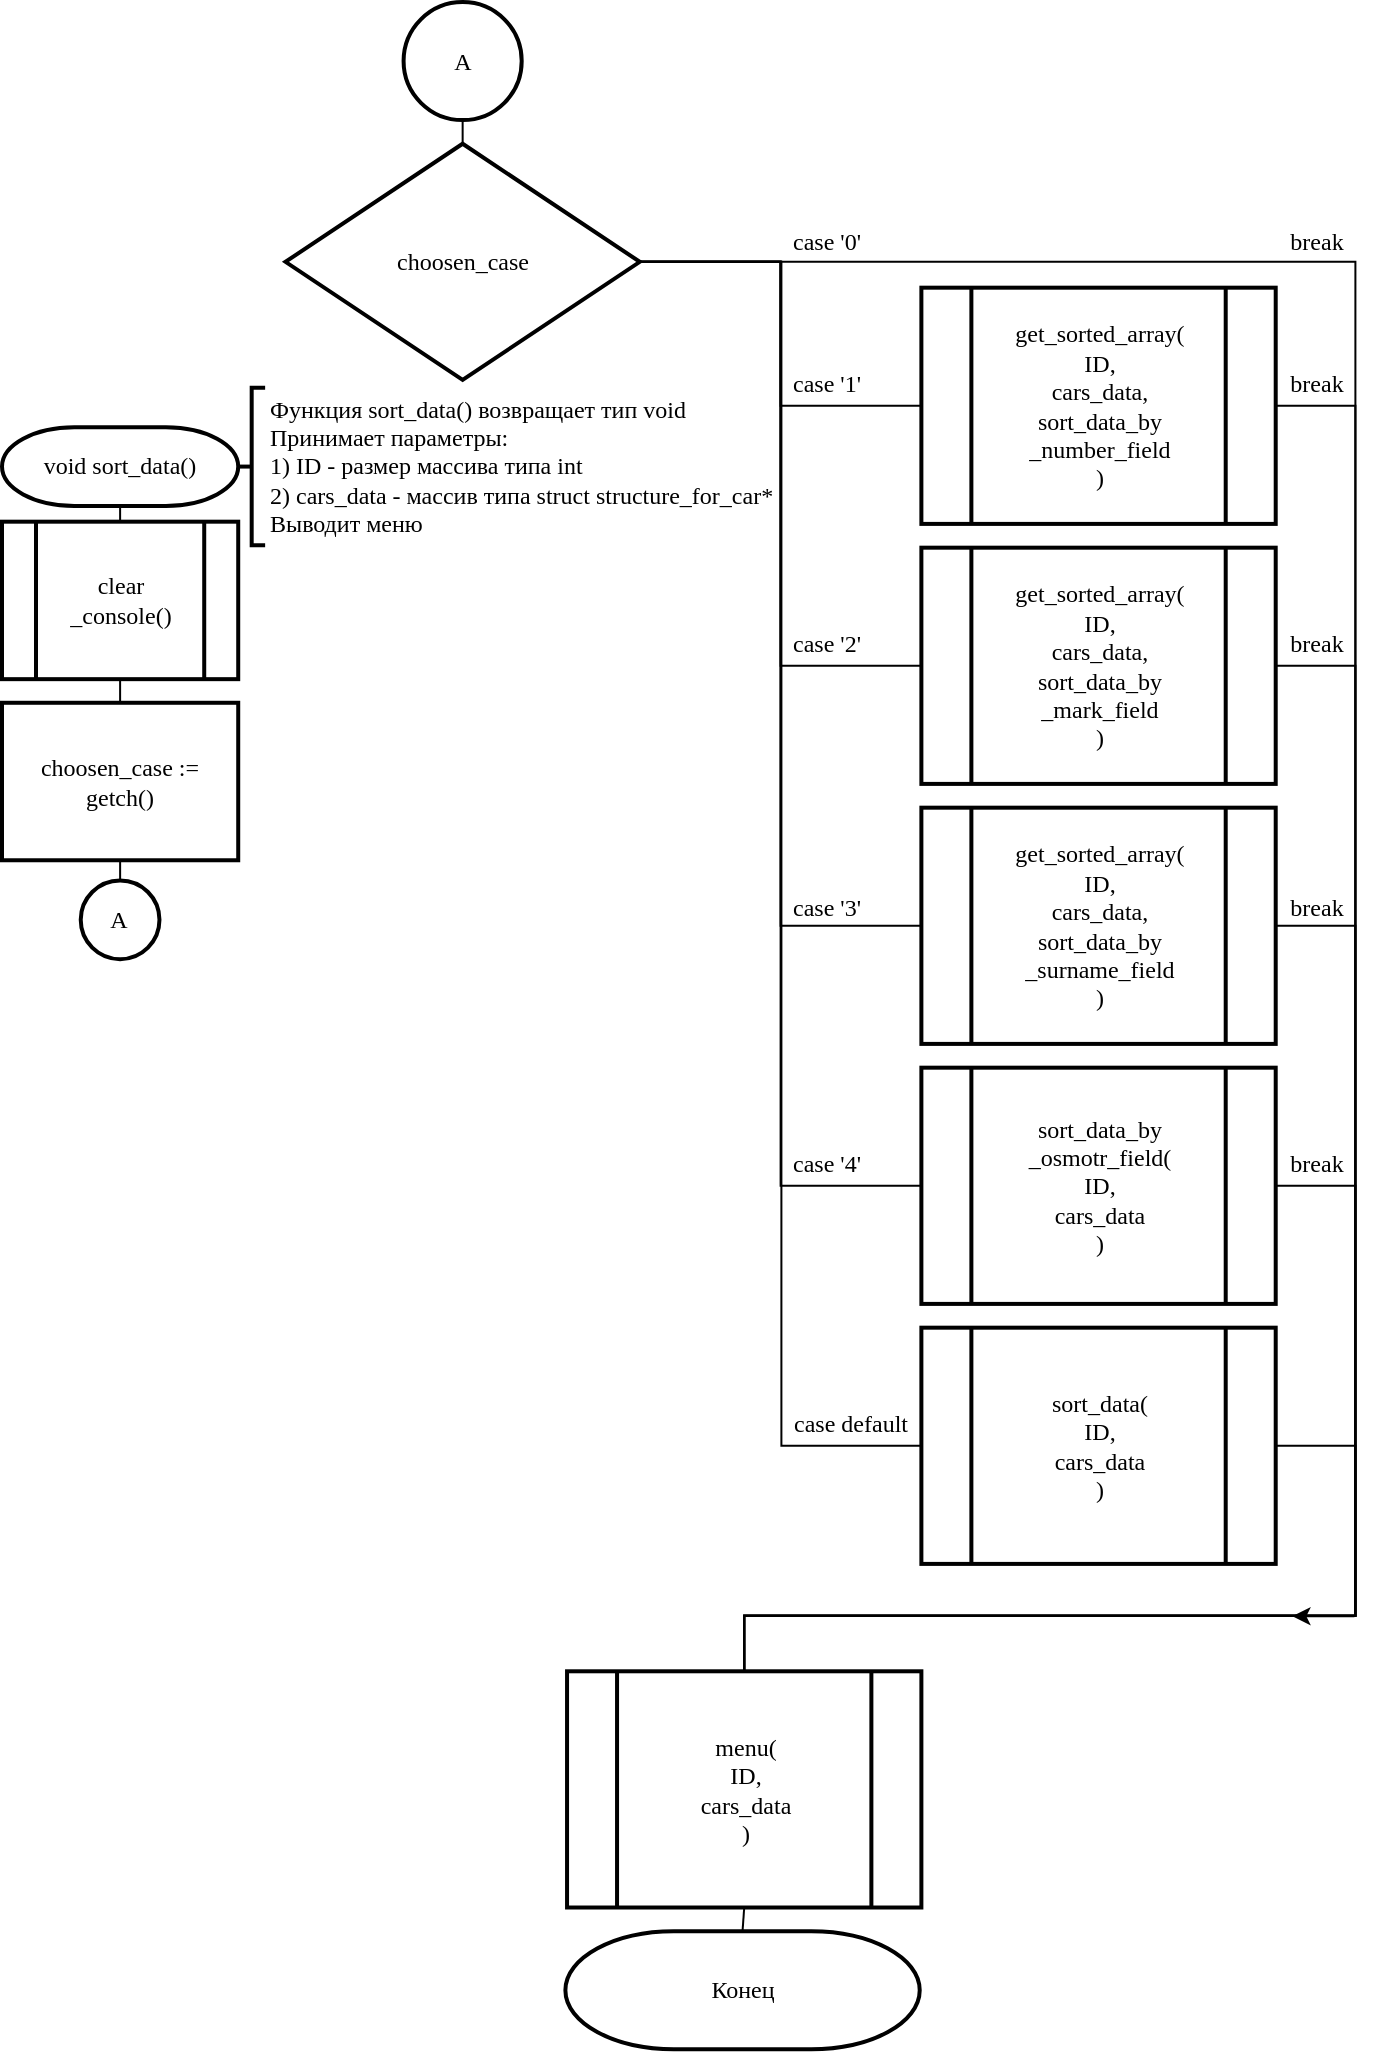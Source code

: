 <mxfile version="13.0.3" type="device"><diagram id="z6BNMArkR-55_IR0L3lL" name="Страница 1"><mxGraphModel dx="588" dy="341" grid="1" gridSize="10" guides="1" tooltips="1" connect="1" arrows="1" fold="1" page="1" pageScale="1" pageWidth="827" pageHeight="1169" math="0" shadow="0"><root><mxCell id="0"/><mxCell id="1" parent="0"/><mxCell id="WQCAg8xrhpt5oUG8Mfbd-1" style="edgeStyle=orthogonalEdgeStyle;rounded=0;orthogonalLoop=1;jettySize=auto;html=1;exitX=0.5;exitY=1;exitDx=0;exitDy=0;exitPerimeter=0;entryX=0.5;entryY=0;entryDx=0;entryDy=0;endArrow=none;endFill=0;" edge="1" parent="1" source="WQCAg8xrhpt5oUG8Mfbd-2" target="WQCAg8xrhpt5oUG8Mfbd-4"><mxGeometry relative="1" as="geometry"/></mxCell><mxCell id="WQCAg8xrhpt5oUG8Mfbd-2" value="void sort_data()" style="strokeWidth=2;html=1;shape=mxgraph.flowchart.terminator;whiteSpace=wrap;fontFamily=Times New Roman;" vertex="1" parent="1"><mxGeometry x="60.0" y="282.6" width="118.11" height="39.37" as="geometry"/></mxCell><mxCell id="WQCAg8xrhpt5oUG8Mfbd-3" style="edgeStyle=orthogonalEdgeStyle;rounded=0;orthogonalLoop=1;jettySize=auto;html=1;exitX=0.5;exitY=1;exitDx=0;exitDy=0;entryX=0.5;entryY=0;entryDx=0;entryDy=0;endArrow=none;endFill=0;" edge="1" parent="1" source="WQCAg8xrhpt5oUG8Mfbd-4" target="WQCAg8xrhpt5oUG8Mfbd-6"><mxGeometry relative="1" as="geometry"/></mxCell><mxCell id="WQCAg8xrhpt5oUG8Mfbd-4" value="clear&lt;br&gt;_console()" style="verticalLabelPosition=middle;verticalAlign=middle;html=1;shape=process;whiteSpace=wrap;rounded=0;size=0.14;arcSize=6;labelPosition=center;align=center;strokeWidth=2;fontFamily=Times New Roman;" vertex="1" parent="1"><mxGeometry x="60.0" y="329.84" width="118.11" height="78.74" as="geometry"/></mxCell><mxCell id="WQCAg8xrhpt5oUG8Mfbd-5" style="edgeStyle=orthogonalEdgeStyle;rounded=0;orthogonalLoop=1;jettySize=auto;html=1;exitX=0.5;exitY=1;exitDx=0;exitDy=0;entryX=0.5;entryY=0;entryDx=0;entryDy=0;entryPerimeter=0;endArrow=none;endFill=0;" edge="1" parent="1" source="WQCAg8xrhpt5oUG8Mfbd-6" target="WQCAg8xrhpt5oUG8Mfbd-40"><mxGeometry relative="1" as="geometry"/></mxCell><mxCell id="WQCAg8xrhpt5oUG8Mfbd-6" value="choosen_case := getch()" style="rounded=0;whiteSpace=wrap;html=1;absoluteArcSize=1;arcSize=14;strokeWidth=2;fontFamily=Times New Roman;" vertex="1" parent="1"><mxGeometry x="60.0" y="420.39" width="118.11" height="78.74" as="geometry"/></mxCell><mxCell id="WQCAg8xrhpt5oUG8Mfbd-7" style="edgeStyle=orthogonalEdgeStyle;rounded=0;orthogonalLoop=1;jettySize=auto;html=1;exitX=1;exitY=0.5;exitDx=0;exitDy=0;exitPerimeter=0;entryX=0;entryY=0.5;entryDx=0;entryDy=0;endArrow=none;endFill=0;" edge="1" parent="1" source="WQCAg8xrhpt5oUG8Mfbd-14" target="WQCAg8xrhpt5oUG8Mfbd-16"><mxGeometry relative="1" as="geometry"/></mxCell><mxCell id="WQCAg8xrhpt5oUG8Mfbd-8" style="edgeStyle=orthogonalEdgeStyle;rounded=0;orthogonalLoop=1;jettySize=auto;html=1;exitX=1;exitY=0.5;exitDx=0;exitDy=0;exitPerimeter=0;entryX=0;entryY=0.5;entryDx=0;entryDy=0;endArrow=none;endFill=0;" edge="1" parent="1" source="WQCAg8xrhpt5oUG8Mfbd-14" target="WQCAg8xrhpt5oUG8Mfbd-18"><mxGeometry relative="1" as="geometry"/></mxCell><mxCell id="WQCAg8xrhpt5oUG8Mfbd-9" style="edgeStyle=orthogonalEdgeStyle;rounded=0;orthogonalLoop=1;jettySize=auto;html=1;exitX=1;exitY=0.5;exitDx=0;exitDy=0;exitPerimeter=0;entryX=0;entryY=0.5;entryDx=0;entryDy=0;endArrow=none;endFill=0;" edge="1" parent="1" source="WQCAg8xrhpt5oUG8Mfbd-14" target="WQCAg8xrhpt5oUG8Mfbd-20"><mxGeometry relative="1" as="geometry"/></mxCell><mxCell id="WQCAg8xrhpt5oUG8Mfbd-10" style="edgeStyle=orthogonalEdgeStyle;rounded=0;orthogonalLoop=1;jettySize=auto;html=1;exitX=1;exitY=0.5;exitDx=0;exitDy=0;exitPerimeter=0;entryX=0;entryY=0.5;entryDx=0;entryDy=0;endArrow=none;endFill=0;" edge="1" parent="1" source="WQCAg8xrhpt5oUG8Mfbd-14" target="WQCAg8xrhpt5oUG8Mfbd-22"><mxGeometry relative="1" as="geometry"/></mxCell><mxCell id="WQCAg8xrhpt5oUG8Mfbd-11" style="edgeStyle=orthogonalEdgeStyle;rounded=0;orthogonalLoop=1;jettySize=auto;html=1;exitX=1;exitY=0.5;exitDx=0;exitDy=0;exitPerimeter=0;entryX=0;entryY=0.5;entryDx=0;entryDy=0;endArrow=none;endFill=0;" edge="1" parent="1" source="WQCAg8xrhpt5oUG8Mfbd-14" target="WQCAg8xrhpt5oUG8Mfbd-24"><mxGeometry relative="1" as="geometry"><Array as="points"><mxPoint x="449.69" y="199.84"/><mxPoint x="449.69" y="791.84"/></Array></mxGeometry></mxCell><mxCell id="WQCAg8xrhpt5oUG8Mfbd-12" style="edgeStyle=orthogonalEdgeStyle;rounded=0;orthogonalLoop=1;jettySize=auto;html=1;exitX=1;exitY=0.5;exitDx=0;exitDy=0;exitPerimeter=0;entryX=0.5;entryY=0;entryDx=0;entryDy=0;endArrow=none;endFill=0;" edge="1" parent="1" source="WQCAg8xrhpt5oUG8Mfbd-14" target="WQCAg8xrhpt5oUG8Mfbd-26"><mxGeometry relative="1" as="geometry"><Array as="points"><mxPoint x="736.69" y="199.84"/><mxPoint x="736.69" y="876.84"/><mxPoint x="430.69" y="876.84"/></Array></mxGeometry></mxCell><mxCell id="WQCAg8xrhpt5oUG8Mfbd-13" style="edgeStyle=orthogonalEdgeStyle;rounded=0;orthogonalLoop=1;jettySize=auto;html=1;exitX=0.5;exitY=0;exitDx=0;exitDy=0;exitPerimeter=0;entryX=0.5;entryY=1;entryDx=0;entryDy=0;entryPerimeter=0;endArrow=none;endFill=0;" edge="1" parent="1" source="WQCAg8xrhpt5oUG8Mfbd-14" target="WQCAg8xrhpt5oUG8Mfbd-39"><mxGeometry relative="1" as="geometry"/></mxCell><mxCell id="WQCAg8xrhpt5oUG8Mfbd-14" value="choosen_case" style="strokeWidth=2;html=1;shape=mxgraph.flowchart.decision;whiteSpace=wrap;rounded=0;fontFamily=Times New Roman;" vertex="1" parent="1"><mxGeometry x="201.74" y="140.87" width="177.165" height="118.11" as="geometry"/></mxCell><mxCell id="WQCAg8xrhpt5oUG8Mfbd-15" style="edgeStyle=orthogonalEdgeStyle;rounded=0;orthogonalLoop=1;jettySize=auto;html=1;exitX=1;exitY=0.5;exitDx=0;exitDy=0;entryX=0.5;entryY=0;entryDx=0;entryDy=0;endArrow=none;endFill=0;" edge="1" parent="1" source="WQCAg8xrhpt5oUG8Mfbd-16" target="WQCAg8xrhpt5oUG8Mfbd-26"><mxGeometry relative="1" as="geometry"><Array as="points"><mxPoint x="736.69" y="271.84"/><mxPoint x="736.69" y="876.84"/><mxPoint x="430.69" y="876.84"/></Array></mxGeometry></mxCell><mxCell id="WQCAg8xrhpt5oUG8Mfbd-16" value="get_sorted_array(&lt;br&gt;ID,&lt;br&gt;cars_data,&lt;br&gt;sort_data_by&lt;br&gt;_number_field&lt;br&gt;)" style="verticalLabelPosition=middle;verticalAlign=middle;html=1;shape=process;whiteSpace=wrap;rounded=0;size=0.14;arcSize=6;labelPosition=center;align=center;strokeWidth=2;fontFamily=Times New Roman;" vertex="1" parent="1"><mxGeometry x="519.69" y="212.84" width="177.165" height="118.11" as="geometry"/></mxCell><mxCell id="WQCAg8xrhpt5oUG8Mfbd-17" style="edgeStyle=orthogonalEdgeStyle;rounded=0;orthogonalLoop=1;jettySize=auto;html=1;exitX=1;exitY=0.5;exitDx=0;exitDy=0;entryX=0.5;entryY=0;entryDx=0;entryDy=0;endArrow=none;endFill=0;" edge="1" parent="1" source="WQCAg8xrhpt5oUG8Mfbd-18" target="WQCAg8xrhpt5oUG8Mfbd-26"><mxGeometry relative="1" as="geometry"><Array as="points"><mxPoint x="736.69" y="401.84"/><mxPoint x="736.69" y="876.84"/><mxPoint x="430.69" y="876.84"/></Array></mxGeometry></mxCell><mxCell id="WQCAg8xrhpt5oUG8Mfbd-18" value="get_sorted_array(&lt;br&gt;ID,&lt;br&gt;cars_data,&lt;br&gt;sort_data_by&lt;br&gt;_mark_field&lt;br&gt;)" style="verticalLabelPosition=middle;verticalAlign=middle;html=1;shape=process;whiteSpace=wrap;rounded=0;size=0.14;arcSize=6;labelPosition=center;align=center;strokeWidth=2;fontFamily=Times New Roman;" vertex="1" parent="1"><mxGeometry x="519.69" y="342.84" width="177.165" height="118.11" as="geometry"/></mxCell><mxCell id="WQCAg8xrhpt5oUG8Mfbd-19" style="edgeStyle=orthogonalEdgeStyle;rounded=0;orthogonalLoop=1;jettySize=auto;html=1;exitX=1;exitY=0.5;exitDx=0;exitDy=0;entryX=0.5;entryY=0;entryDx=0;entryDy=0;endArrow=none;endFill=0;" edge="1" parent="1" source="WQCAg8xrhpt5oUG8Mfbd-20" target="WQCAg8xrhpt5oUG8Mfbd-26"><mxGeometry relative="1" as="geometry"><Array as="points"><mxPoint x="736.69" y="531.84"/><mxPoint x="736.69" y="876.84"/><mxPoint x="430.69" y="876.84"/></Array></mxGeometry></mxCell><mxCell id="WQCAg8xrhpt5oUG8Mfbd-20" value="get_sorted_array(&lt;br&gt;ID,&lt;br&gt;cars_data,&lt;br&gt;sort_data_by&lt;br&gt;_surname_field&lt;br&gt;)" style="verticalLabelPosition=middle;verticalAlign=middle;html=1;shape=process;whiteSpace=wrap;rounded=0;size=0.14;arcSize=6;labelPosition=center;align=center;strokeWidth=2;fontFamily=Times New Roman;" vertex="1" parent="1"><mxGeometry x="519.69" y="472.84" width="177.165" height="118.11" as="geometry"/></mxCell><mxCell id="WQCAg8xrhpt5oUG8Mfbd-21" style="edgeStyle=orthogonalEdgeStyle;rounded=0;orthogonalLoop=1;jettySize=auto;html=1;exitX=1;exitY=0.5;exitDx=0;exitDy=0;entryX=0.5;entryY=0;entryDx=0;entryDy=0;endArrow=none;endFill=0;" edge="1" parent="1" source="WQCAg8xrhpt5oUG8Mfbd-22" target="WQCAg8xrhpt5oUG8Mfbd-26"><mxGeometry relative="1" as="geometry"><Array as="points"><mxPoint x="736.69" y="661.84"/><mxPoint x="736.69" y="876.84"/><mxPoint x="430.69" y="876.84"/></Array></mxGeometry></mxCell><mxCell id="WQCAg8xrhpt5oUG8Mfbd-22" value="sort_data_by&lt;br&gt;_osmotr_field(&lt;br&gt;ID,&lt;br&gt;cars_data&lt;br&gt;)" style="verticalLabelPosition=middle;verticalAlign=middle;html=1;shape=process;whiteSpace=wrap;rounded=0;size=0.14;arcSize=6;labelPosition=center;align=center;strokeWidth=2;fontFamily=Times New Roman;" vertex="1" parent="1"><mxGeometry x="519.69" y="602.84" width="177.165" height="118.11" as="geometry"/></mxCell><mxCell id="WQCAg8xrhpt5oUG8Mfbd-23" style="edgeStyle=orthogonalEdgeStyle;rounded=0;orthogonalLoop=1;jettySize=auto;html=1;exitX=1;exitY=0.5;exitDx=0;exitDy=0;entryX=0.5;entryY=0;entryDx=0;entryDy=0;endArrow=none;endFill=0;" edge="1" parent="1" source="WQCAg8xrhpt5oUG8Mfbd-24" target="WQCAg8xrhpt5oUG8Mfbd-26"><mxGeometry relative="1" as="geometry"><Array as="points"><mxPoint x="736.69" y="791.84"/><mxPoint x="736.69" y="876.84"/><mxPoint x="430.69" y="876.84"/></Array></mxGeometry></mxCell><mxCell id="WQCAg8xrhpt5oUG8Mfbd-24" value="sort_data(&lt;br&gt;ID,&lt;br&gt;cars_data&lt;br&gt;)" style="verticalLabelPosition=middle;verticalAlign=middle;html=1;shape=process;whiteSpace=wrap;rounded=0;size=0.14;arcSize=6;labelPosition=center;align=center;strokeWidth=2;fontFamily=Times New Roman;" vertex="1" parent="1"><mxGeometry x="519.69" y="732.84" width="177.165" height="118.11" as="geometry"/></mxCell><mxCell id="WQCAg8xrhpt5oUG8Mfbd-25" style="edgeStyle=orthogonalEdgeStyle;rounded=0;orthogonalLoop=1;jettySize=auto;html=1;exitX=0.5;exitY=1;exitDx=0;exitDy=0;entryX=0.5;entryY=0;entryDx=0;entryDy=0;entryPerimeter=0;endArrow=none;endFill=0;" edge="1" parent="1" source="WQCAg8xrhpt5oUG8Mfbd-26" target="WQCAg8xrhpt5oUG8Mfbd-41"><mxGeometry relative="1" as="geometry"/></mxCell><mxCell id="WQCAg8xrhpt5oUG8Mfbd-26" value="menu(&lt;br&gt;ID,&lt;br&gt;cars_data&lt;br&gt;)" style="verticalLabelPosition=middle;verticalAlign=middle;html=1;shape=process;whiteSpace=wrap;rounded=0;size=0.14;arcSize=6;labelPosition=center;align=center;strokeWidth=2;fontFamily=Times New Roman;" vertex="1" parent="1"><mxGeometry x="342.527" y="904.647" width="177.165" height="118.11" as="geometry"/></mxCell><mxCell id="WQCAg8xrhpt5oUG8Mfbd-27" value="&lt;font face=&quot;Times New Roman&quot;&gt;case default&lt;/font&gt;" style="text;html=1;align=center;verticalAlign=middle;resizable=0;points=[];autosize=1;" vertex="1" parent="1"><mxGeometry x="448.82" y="770.79" width="70.866" height="19.685" as="geometry"/></mxCell><mxCell id="WQCAg8xrhpt5oUG8Mfbd-28" value="&lt;font face=&quot;Times New Roman&quot;&gt;case '4'&lt;/font&gt;" style="text;html=1;align=center;verticalAlign=middle;resizable=0;points=[];autosize=1;" vertex="1" parent="1"><mxGeometry x="448.817" y="640.867" width="47.244" height="19.685" as="geometry"/></mxCell><mxCell id="WQCAg8xrhpt5oUG8Mfbd-29" value="&lt;font face=&quot;Times New Roman&quot;&gt;case '3'&lt;/font&gt;" style="text;html=1;align=center;verticalAlign=middle;resizable=0;points=[];autosize=1;" vertex="1" parent="1"><mxGeometry x="448.814" y="513.154" width="47.244" height="19.685" as="geometry"/></mxCell><mxCell id="WQCAg8xrhpt5oUG8Mfbd-30" value="&lt;font face=&quot;Times New Roman&quot;&gt;case '2'&lt;/font&gt;" style="text;html=1;align=center;verticalAlign=middle;resizable=0;points=[];autosize=1;" vertex="1" parent="1"><mxGeometry x="448.821" y="381.031" width="47.244" height="19.685" as="geometry"/></mxCell><mxCell id="WQCAg8xrhpt5oUG8Mfbd-31" value="&lt;font face=&quot;Times New Roman&quot;&gt;case '1'&lt;/font&gt;" style="text;html=1;align=center;verticalAlign=middle;resizable=0;points=[];autosize=1;" vertex="1" parent="1"><mxGeometry x="448.818" y="251.108" width="47.244" height="19.685" as="geometry"/></mxCell><mxCell id="WQCAg8xrhpt5oUG8Mfbd-32" value="&lt;font face=&quot;Times New Roman&quot;&gt;case '0'&lt;/font&gt;" style="text;html=1;align=center;verticalAlign=middle;resizable=0;points=[];autosize=1;" vertex="1" parent="1"><mxGeometry x="448.815" y="180.245" width="47.244" height="19.685" as="geometry"/></mxCell><mxCell id="WQCAg8xrhpt5oUG8Mfbd-33" value="&lt;font face=&quot;Times New Roman&quot;&gt;break&lt;/font&gt;" style="text;html=1;align=center;verticalAlign=middle;resizable=0;points=[];autosize=1;" vertex="1" parent="1"><mxGeometry x="696.852" y="180.242" width="39.37" height="19.685" as="geometry"/></mxCell><mxCell id="WQCAg8xrhpt5oUG8Mfbd-34" value="&lt;font face=&quot;Times New Roman&quot;&gt;break&lt;/font&gt;" style="text;html=1;align=center;verticalAlign=middle;resizable=0;points=[];autosize=1;" vertex="1" parent="1"><mxGeometry x="696.849" y="251.109" width="39.37" height="19.685" as="geometry"/></mxCell><mxCell id="WQCAg8xrhpt5oUG8Mfbd-35" value="&lt;font face=&quot;Times New Roman&quot;&gt;break&lt;/font&gt;" style="text;html=1;align=center;verticalAlign=middle;resizable=0;points=[];autosize=1;" vertex="1" parent="1"><mxGeometry x="696.846" y="381.026" width="39.37" height="19.685" as="geometry"/></mxCell><mxCell id="WQCAg8xrhpt5oUG8Mfbd-36" value="&lt;font face=&quot;Times New Roman&quot;&gt;break&lt;/font&gt;" style="text;html=1;align=center;verticalAlign=middle;resizable=0;points=[];autosize=1;" vertex="1" parent="1"><mxGeometry x="696.843" y="513.153" width="39.37" height="19.685" as="geometry"/></mxCell><mxCell id="WQCAg8xrhpt5oUG8Mfbd-37" value="&lt;font face=&quot;Times New Roman&quot;&gt;break&lt;/font&gt;" style="text;html=1;align=center;verticalAlign=middle;resizable=0;points=[];autosize=1;" vertex="1" parent="1"><mxGeometry x="696.84" y="640.87" width="39.37" height="19.685" as="geometry"/></mxCell><mxCell id="WQCAg8xrhpt5oUG8Mfbd-38" value="" style="endArrow=classic;html=1;" edge="1" parent="1"><mxGeometry width="50" height="50" relative="1" as="geometry"><mxPoint x="736.21" y="877.09" as="sourcePoint"/><mxPoint x="705.21" y="877.09" as="targetPoint"/></mxGeometry></mxCell><mxCell id="WQCAg8xrhpt5oUG8Mfbd-39" value="A" style="strokeWidth=2;html=1;shape=mxgraph.flowchart.start_2;whiteSpace=wrap;rounded=0;fontFamily=Times New Roman;" vertex="1" parent="1"><mxGeometry x="260.79" y="70" width="59.055" height="59.055" as="geometry"/></mxCell><mxCell id="WQCAg8xrhpt5oUG8Mfbd-40" value="A" style="strokeWidth=2;html=1;shape=mxgraph.flowchart.start_2;whiteSpace=wrap;rounded=0;fontFamily=Times New Roman;" vertex="1" parent="1"><mxGeometry x="99.367" y="509.217" width="39.37" height="39.37" as="geometry"/></mxCell><mxCell id="WQCAg8xrhpt5oUG8Mfbd-41" value="Конец" style="strokeWidth=2;html=1;shape=mxgraph.flowchart.terminator;whiteSpace=wrap;fontFamily=Times New Roman;" vertex="1" parent="1"><mxGeometry x="341.697" y="1034.567" width="177.165" height="59.055" as="geometry"/></mxCell><mxCell id="WQCAg8xrhpt5oUG8Mfbd-42" value="&lt;font face=&quot;Times New Roman&quot;&gt;Функция sort_data() возвращает тип void&lt;br&gt;Принимает параметры:&lt;br&gt;1) ID - размер массива типа int&lt;br&gt;2) cars_data - массив типа struct structure_for_car*&lt;br&gt;Выводит меню&lt;br&gt;&lt;/font&gt;" style="strokeWidth=2;html=1;shape=mxgraph.flowchart.annotation_2;align=left;labelPosition=right;pointerEvents=1;rounded=0;" vertex="1" parent="1"><mxGeometry x="178.11" y="262.92" width="13.46" height="78.74" as="geometry"/></mxCell></root></mxGraphModel></diagram></mxfile>